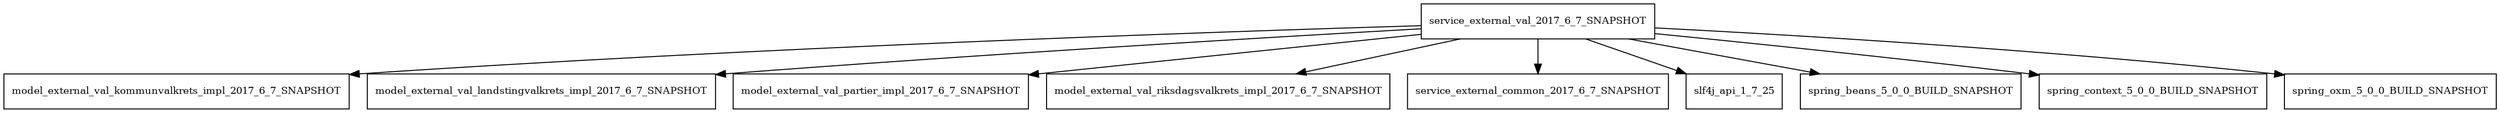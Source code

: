 digraph service_external_val_2017_6_7_SNAPSHOT_dependencies {
  node [shape = box, fontsize=10.0];
  service_external_val_2017_6_7_SNAPSHOT -> model_external_val_kommunvalkrets_impl_2017_6_7_SNAPSHOT;
  service_external_val_2017_6_7_SNAPSHOT -> model_external_val_landstingvalkrets_impl_2017_6_7_SNAPSHOT;
  service_external_val_2017_6_7_SNAPSHOT -> model_external_val_partier_impl_2017_6_7_SNAPSHOT;
  service_external_val_2017_6_7_SNAPSHOT -> model_external_val_riksdagsvalkrets_impl_2017_6_7_SNAPSHOT;
  service_external_val_2017_6_7_SNAPSHOT -> service_external_common_2017_6_7_SNAPSHOT;
  service_external_val_2017_6_7_SNAPSHOT -> slf4j_api_1_7_25;
  service_external_val_2017_6_7_SNAPSHOT -> spring_beans_5_0_0_BUILD_SNAPSHOT;
  service_external_val_2017_6_7_SNAPSHOT -> spring_context_5_0_0_BUILD_SNAPSHOT;
  service_external_val_2017_6_7_SNAPSHOT -> spring_oxm_5_0_0_BUILD_SNAPSHOT;
}
